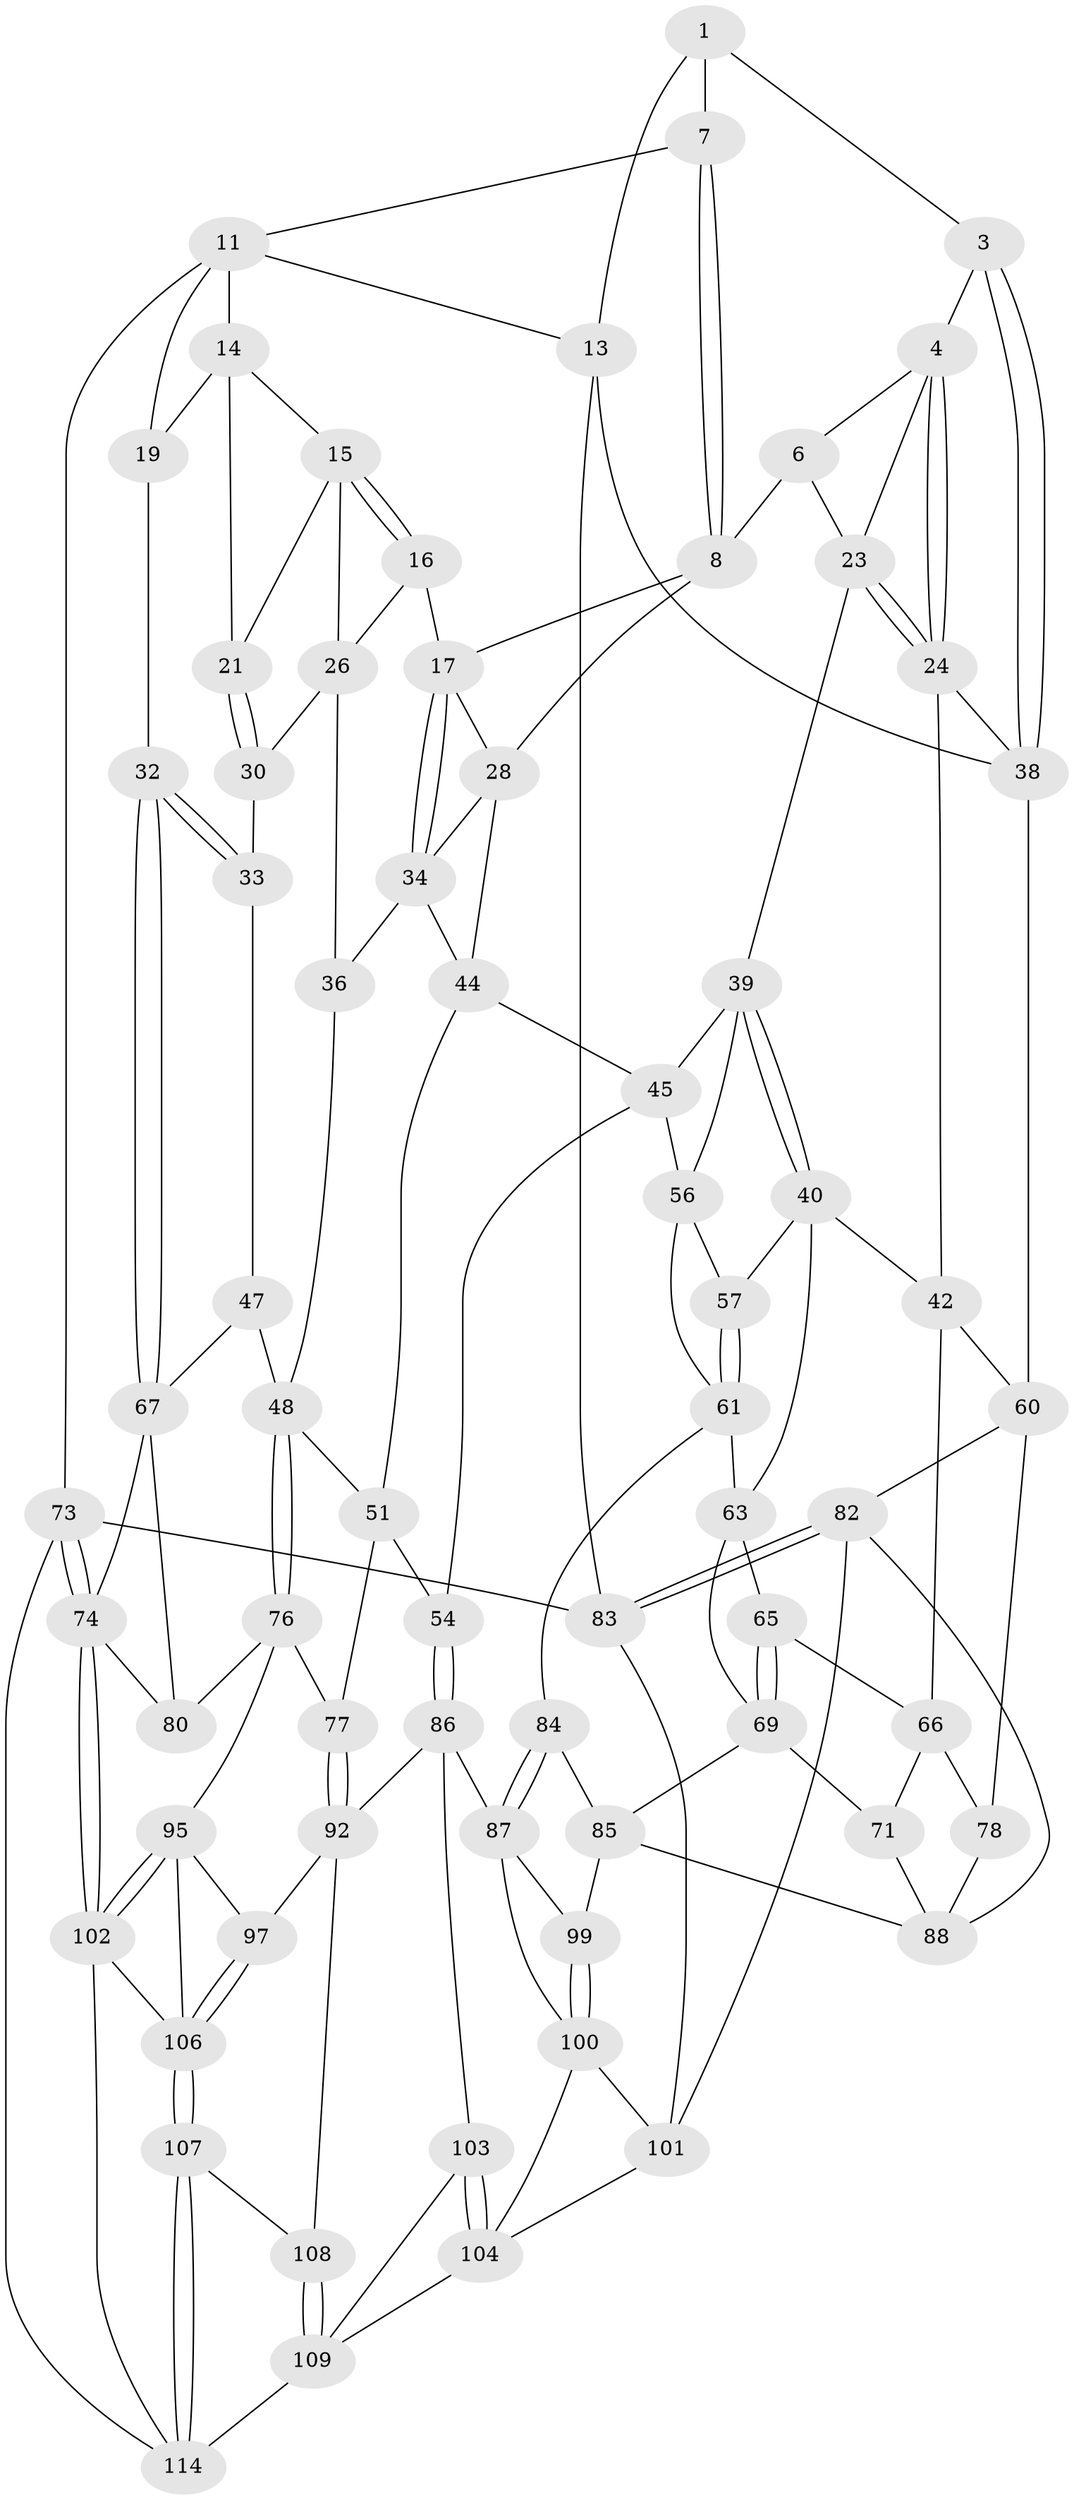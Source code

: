 // Generated by graph-tools (version 1.1) at 2025/24/03/03/25 07:24:37]
// undirected, 70 vertices, 154 edges
graph export_dot {
graph [start="1"]
  node [color=gray90,style=filled];
  1 [pos="+0.48938111129298667+0",super="+2"];
  3 [pos="+0+0"];
  4 [pos="+0.11628580782262843+0.06647085451181403",super="+5"];
  6 [pos="+0.3219248074509109+0.09906125443507127",super="+10"];
  7 [pos="+0.5072839941337733+0"];
  8 [pos="+0.5388562381919793+0",super="+9"];
  11 [pos="+1+0",super="+12"];
  13 [pos="+0+0"];
  14 [pos="+0.8315840584856025+0.10539522961590213",super="+20"];
  15 [pos="+0.8045988824491445+0.1233655265246607",super="+22"];
  16 [pos="+0.7093176658673203+0.1511895518513747"];
  17 [pos="+0.6867196673909878+0.1408463052151071",super="+18"];
  19 [pos="+1+0.03582293348757716"];
  21 [pos="+0.969436208057976+0.18359559530943537"];
  23 [pos="+0.266626099124893+0.21702004498014404",super="+25"];
  24 [pos="+0.1880997769409645+0.2889754097558487",super="+37"];
  26 [pos="+0.8309143441378304+0.3317303246918929",super="+27"];
  28 [pos="+0.5595002299321516+0.24876814767153638",super="+29"];
  30 [pos="+0.9419345632698977+0.2567121427217264",super="+31"];
  32 [pos="+1+0.2826886613804784"];
  33 [pos="+0.9867450637388615+0.30578742407720305",super="+43"];
  34 [pos="+0.6233876414525851+0.3353802749837654",super="+35"];
  36 [pos="+0.6791998979976115+0.33791833705905716"];
  38 [pos="+0.13923724606585958+0.3219547469977763",super="+50"];
  39 [pos="+0.31576035062875635+0.3249277962199495",super="+46"];
  40 [pos="+0.22480445928864973+0.3975640401541424",super="+41"];
  42 [pos="+0.1655310506731649+0.38255102531192453",super="+59"];
  44 [pos="+0.45509671335271196+0.3381439838435057",super="+52"];
  45 [pos="+0.4393299838261172+0.3522237169241721",super="+55"];
  47 [pos="+0.8698273767725501+0.4324729109842794"];
  48 [pos="+0.7997273772604275+0.46791105093738555",super="+49"];
  51 [pos="+0.5775826036346527+0.5298576428463341",super="+53"];
  54 [pos="+0.4663104936574402+0.5885689402103297"];
  56 [pos="+0.37532995298430344+0.40722239284907447",super="+58"];
  57 [pos="+0.2648391950720847+0.4140301213881824"];
  60 [pos="+0+0.3899733037040519",super="+79"];
  61 [pos="+0.34140631143964606+0.5352504811380603",super="+62"];
  63 [pos="+0.26828197963580114+0.5523127167535785",super="+64"];
  65 [pos="+0.13546655475914068+0.46319199731486377"];
  66 [pos="+0.095256549380666+0.4886228708527523",super="+72"];
  67 [pos="+1+0.5152924679171567",super="+68"];
  69 [pos="+0.16427688991021222+0.5421225683178464",super="+70"];
  71 [pos="+0.09932465090951002+0.6380706918188624"];
  73 [pos="+1+1"];
  74 [pos="+1+1",super="+75"];
  76 [pos="+0.7574898029672466+0.6832566604786665",super="+81"];
  77 [pos="+0.5593600170705184+0.6044769089265174"];
  78 [pos="+0+0.6035485195553186"];
  80 [pos="+0.8793706027270081+0.6522591372177361"];
  82 [pos="+0+0.8177314555060988",super="+90"];
  83 [pos="+0+1"];
  84 [pos="+0.21807090587319536+0.6879005986708847"];
  85 [pos="+0.19576167642819625+0.6870487034098223",super="+91"];
  86 [pos="+0.31670437876677837+0.7367154271710076",super="+94"];
  87 [pos="+0.2878621598487701+0.7268536344165516",super="+98"];
  88 [pos="+0.038652337164514855+0.7160744367345964",super="+89"];
  92 [pos="+0.5470085068246392+0.7656503592333033",super="+93"];
  95 [pos="+0.7885572400924676+0.7421640310132518",super="+96"];
  97 [pos="+0.5728152746405205+0.7811530880010319"];
  99 [pos="+0.1375646474812217+0.806539721948662"];
  100 [pos="+0.09832713111567874+0.8747569090358617",super="+105"];
  101 [pos="+0.09770141070773408+0.8751055128162539",super="+112"];
  102 [pos="+1+1",super="+111"];
  103 [pos="+0.3443243654262114+0.8404982201735092"];
  104 [pos="+0.2603677673914981+0.9448092969602561",super="+113"];
  106 [pos="+0.6472431185220748+0.9038915540991077",super="+110"];
  107 [pos="+0.6300861823485245+0.9345772291581648"];
  108 [pos="+0.496878361872144+0.9072742004053085"];
  109 [pos="+0.47352530302503937+0.9239193147030399",super="+116"];
  114 [pos="+0.6788538315679867+1",super="+115"];
  1 -- 7;
  1 -- 3;
  1 -- 13;
  3 -- 4;
  3 -- 38;
  3 -- 38;
  4 -- 24;
  4 -- 24;
  4 -- 6;
  4 -- 23;
  6 -- 23;
  6 -- 8;
  7 -- 8;
  7 -- 8;
  7 -- 11;
  8 -- 28;
  8 -- 17;
  11 -- 14;
  11 -- 19;
  11 -- 73;
  11 -- 13;
  13 -- 83;
  13 -- 38;
  14 -- 15;
  14 -- 19;
  14 -- 21;
  15 -- 16;
  15 -- 16;
  15 -- 26;
  15 -- 21;
  16 -- 17;
  16 -- 26;
  17 -- 34;
  17 -- 34;
  17 -- 28;
  19 -- 32;
  21 -- 30;
  21 -- 30;
  23 -- 24;
  23 -- 24;
  23 -- 39;
  24 -- 42;
  24 -- 38;
  26 -- 36;
  26 -- 30;
  28 -- 34;
  28 -- 44;
  30 -- 33 [weight=2];
  32 -- 33;
  32 -- 33;
  32 -- 67;
  32 -- 67;
  33 -- 47;
  34 -- 36;
  34 -- 44;
  36 -- 48;
  38 -- 60;
  39 -- 40;
  39 -- 40;
  39 -- 56;
  39 -- 45;
  40 -- 57;
  40 -- 42;
  40 -- 63;
  42 -- 60;
  42 -- 66;
  44 -- 45;
  44 -- 51;
  45 -- 54;
  45 -- 56;
  47 -- 48;
  47 -- 67;
  48 -- 76;
  48 -- 76;
  48 -- 51;
  51 -- 77;
  51 -- 54;
  54 -- 86;
  54 -- 86;
  56 -- 57;
  56 -- 61;
  57 -- 61;
  57 -- 61;
  60 -- 82;
  60 -- 78;
  61 -- 84;
  61 -- 63;
  63 -- 69;
  63 -- 65;
  65 -- 66;
  65 -- 69;
  65 -- 69;
  66 -- 78;
  66 -- 71;
  67 -- 80;
  67 -- 74;
  69 -- 85;
  69 -- 71;
  71 -- 88;
  73 -- 74;
  73 -- 74;
  73 -- 83;
  73 -- 114;
  74 -- 102;
  74 -- 102;
  74 -- 80;
  76 -- 77;
  76 -- 80;
  76 -- 95;
  77 -- 92;
  77 -- 92;
  78 -- 88;
  82 -- 83;
  82 -- 83;
  82 -- 88;
  82 -- 101;
  83 -- 101;
  84 -- 85;
  84 -- 87;
  84 -- 87;
  85 -- 88;
  85 -- 99;
  86 -- 87;
  86 -- 92;
  86 -- 103;
  87 -- 99;
  87 -- 100;
  92 -- 97;
  92 -- 108;
  95 -- 102;
  95 -- 102;
  95 -- 97;
  95 -- 106;
  97 -- 106;
  97 -- 106;
  99 -- 100;
  99 -- 100;
  100 -- 101;
  100 -- 104;
  101 -- 104;
  102 -- 114;
  102 -- 106;
  103 -- 104;
  103 -- 104;
  103 -- 109;
  104 -- 109;
  106 -- 107;
  106 -- 107;
  107 -- 108;
  107 -- 114;
  107 -- 114;
  108 -- 109;
  108 -- 109;
  109 -- 114;
}
